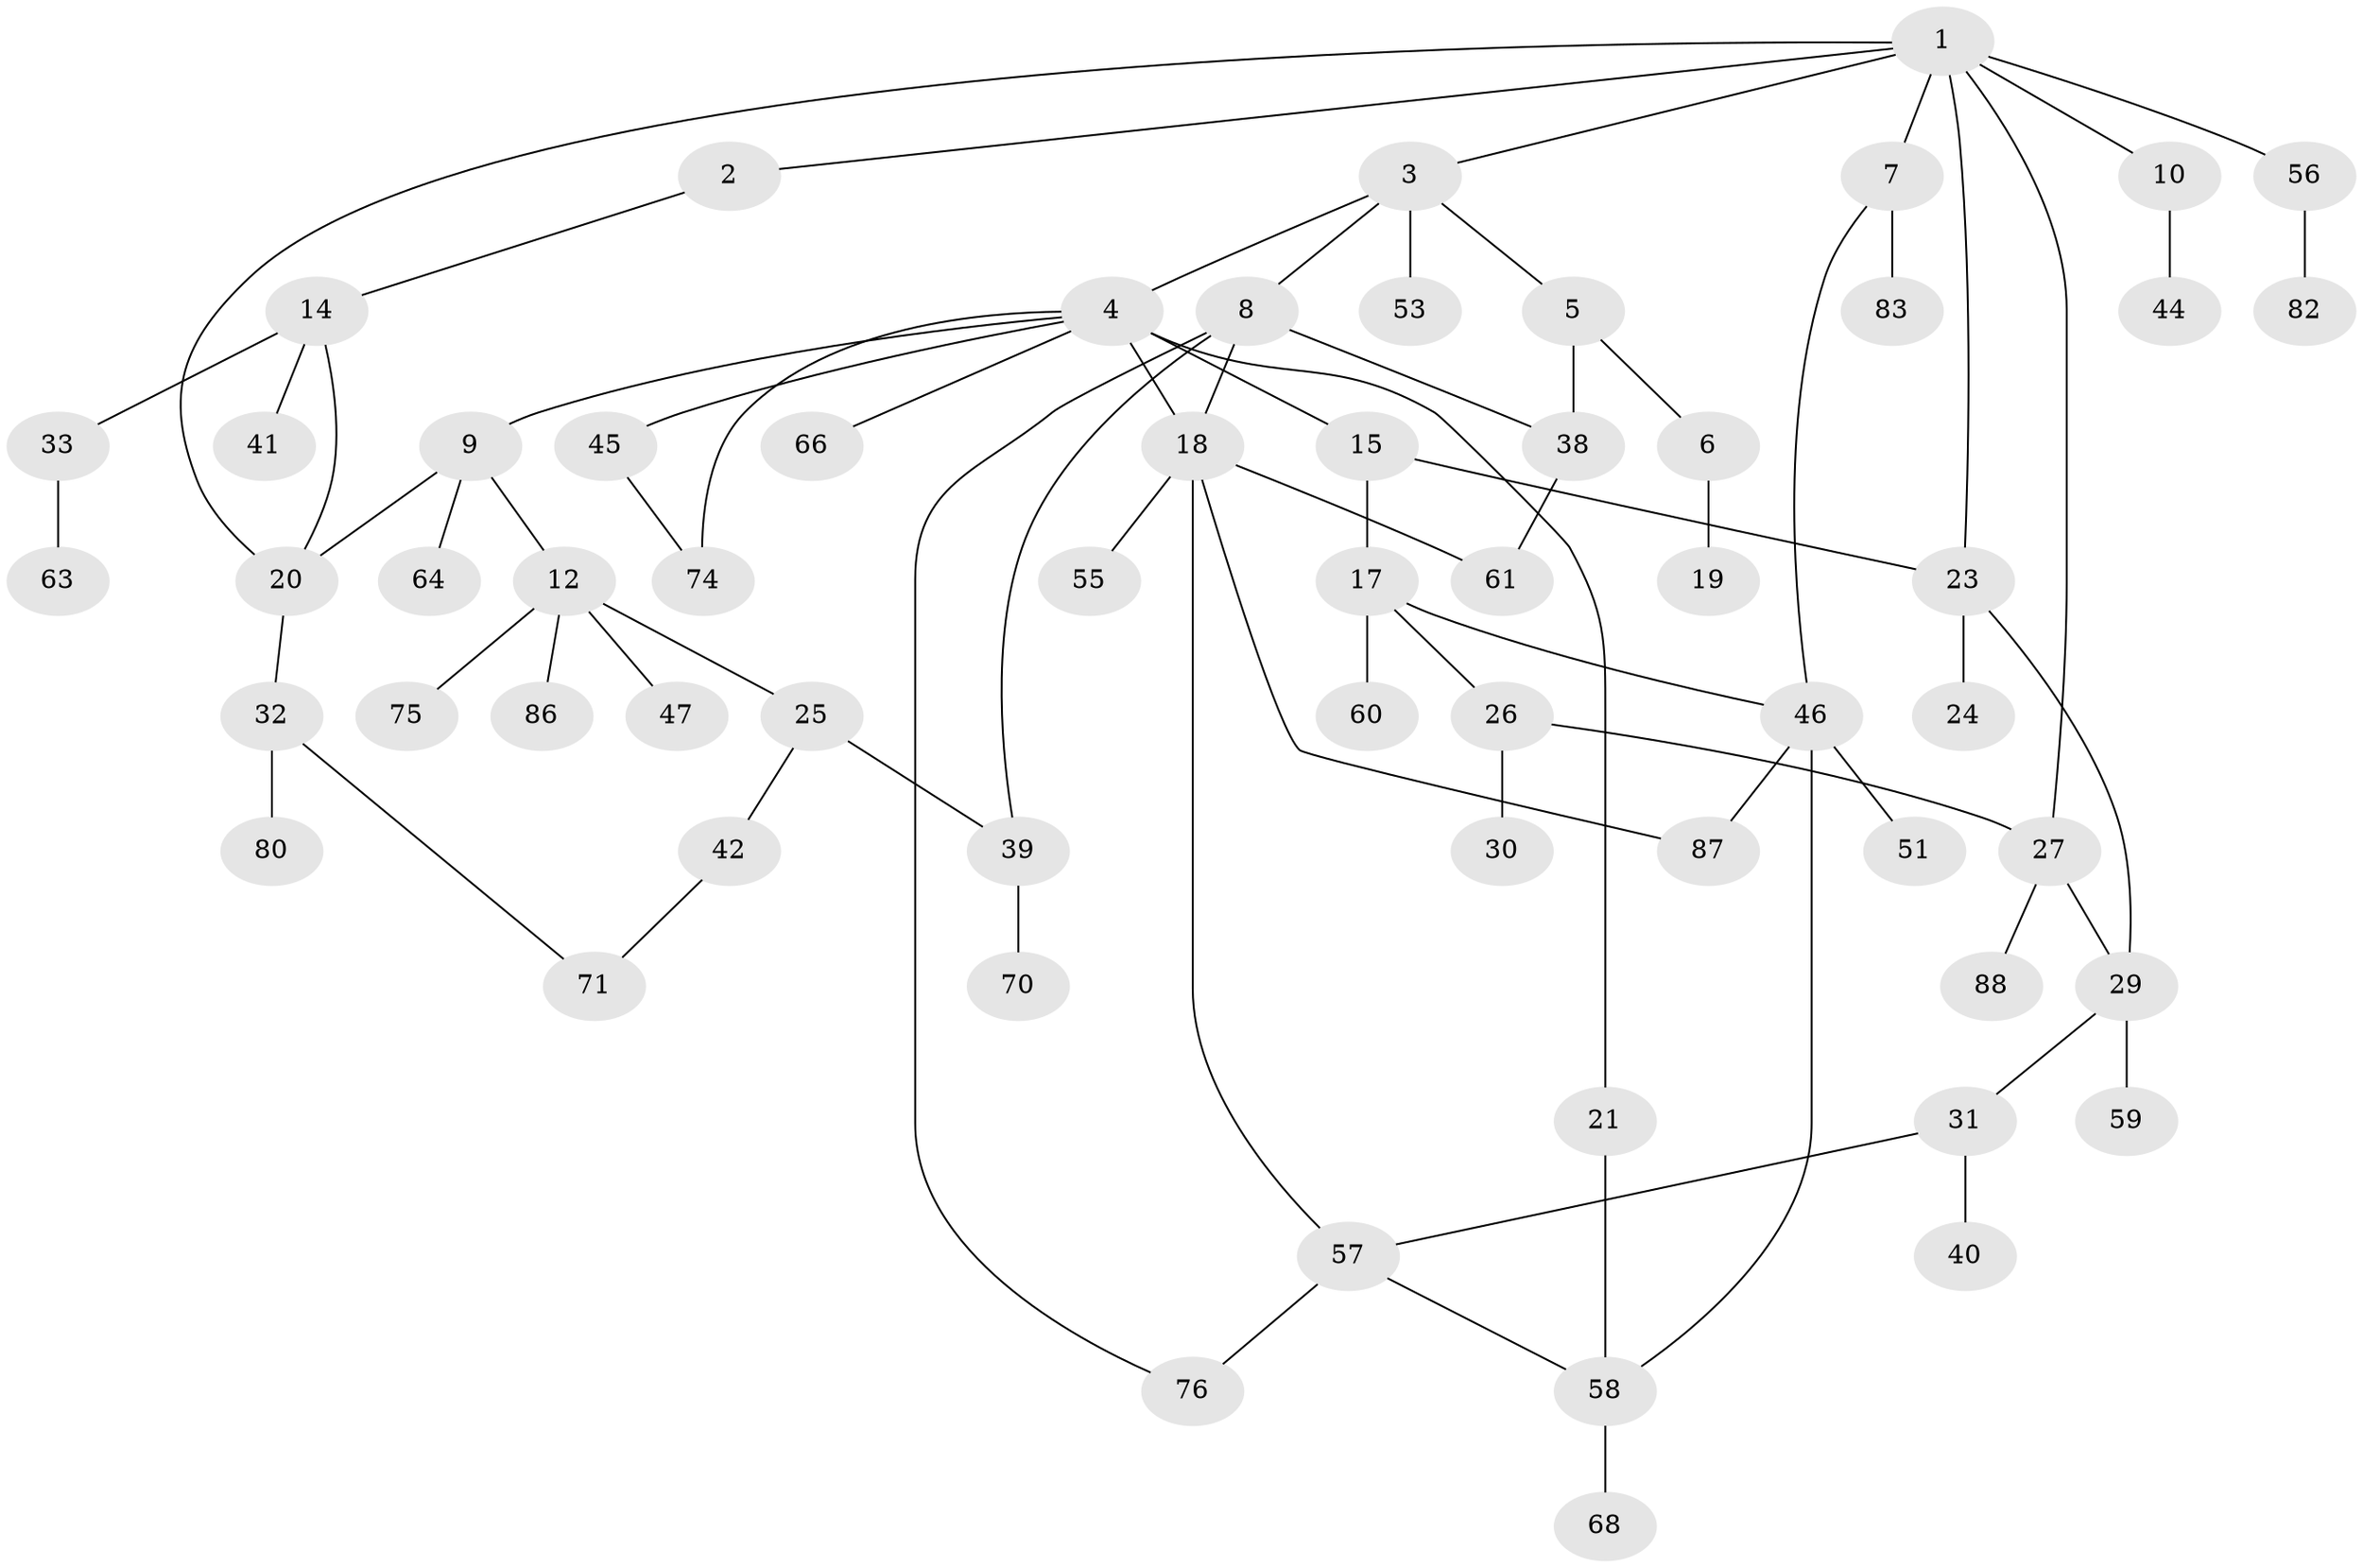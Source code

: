 // Generated by graph-tools (version 1.1) at 2025/23/03/03/25 07:23:34]
// undirected, 61 vertices, 77 edges
graph export_dot {
graph [start="1"]
  node [color=gray90,style=filled];
  1 [super="+11"];
  2 [super="+48"];
  3 [super="+13"];
  4 [super="+16"];
  5;
  6 [super="+49"];
  7 [super="+36"];
  8 [super="+50"];
  9 [super="+62"];
  10 [super="+35"];
  12 [super="+73"];
  14;
  15 [super="+67"];
  17 [super="+22"];
  18 [super="+54"];
  19;
  20 [super="+28"];
  21 [super="+77"];
  23;
  24 [super="+34"];
  25 [super="+37"];
  26 [super="+52"];
  27 [super="+65"];
  29 [super="+43"];
  30;
  31;
  32 [super="+84"];
  33 [super="+69"];
  38 [super="+81"];
  39 [super="+72"];
  40;
  41;
  42 [super="+85"];
  44;
  45;
  46 [super="+78"];
  47;
  51;
  53;
  55;
  56;
  57 [super="+79"];
  58;
  59;
  60;
  61;
  63;
  64;
  66;
  68;
  70;
  71;
  74;
  75;
  76;
  80;
  82;
  83;
  86;
  87;
  88;
  1 -- 2;
  1 -- 3;
  1 -- 7;
  1 -- 10;
  1 -- 23;
  1 -- 27;
  1 -- 56;
  1 -- 20;
  2 -- 14;
  3 -- 4;
  3 -- 5;
  3 -- 8;
  3 -- 53;
  4 -- 9;
  4 -- 15;
  4 -- 21;
  4 -- 18 [weight=2];
  4 -- 66;
  4 -- 74;
  4 -- 45;
  5 -- 6;
  5 -- 38;
  6 -- 19;
  7 -- 83;
  7 -- 46;
  8 -- 18;
  8 -- 39;
  8 -- 76;
  8 -- 38;
  9 -- 12;
  9 -- 20;
  9 -- 64;
  10 -- 44;
  12 -- 25;
  12 -- 47;
  12 -- 75;
  12 -- 86;
  14 -- 20;
  14 -- 33;
  14 -- 41;
  15 -- 17;
  15 -- 23;
  17 -- 60;
  17 -- 46;
  17 -- 26;
  18 -- 55;
  18 -- 87;
  18 -- 61;
  18 -- 57;
  20 -- 32;
  21 -- 58;
  23 -- 24;
  23 -- 29;
  25 -- 42;
  25 -- 39;
  26 -- 30;
  26 -- 27;
  27 -- 29;
  27 -- 88;
  29 -- 31;
  29 -- 59;
  31 -- 40;
  31 -- 57;
  32 -- 71;
  32 -- 80;
  33 -- 63;
  38 -- 61;
  39 -- 70;
  42 -- 71;
  45 -- 74;
  46 -- 51;
  46 -- 87;
  46 -- 58;
  56 -- 82;
  57 -- 58;
  57 -- 76;
  58 -- 68;
}

